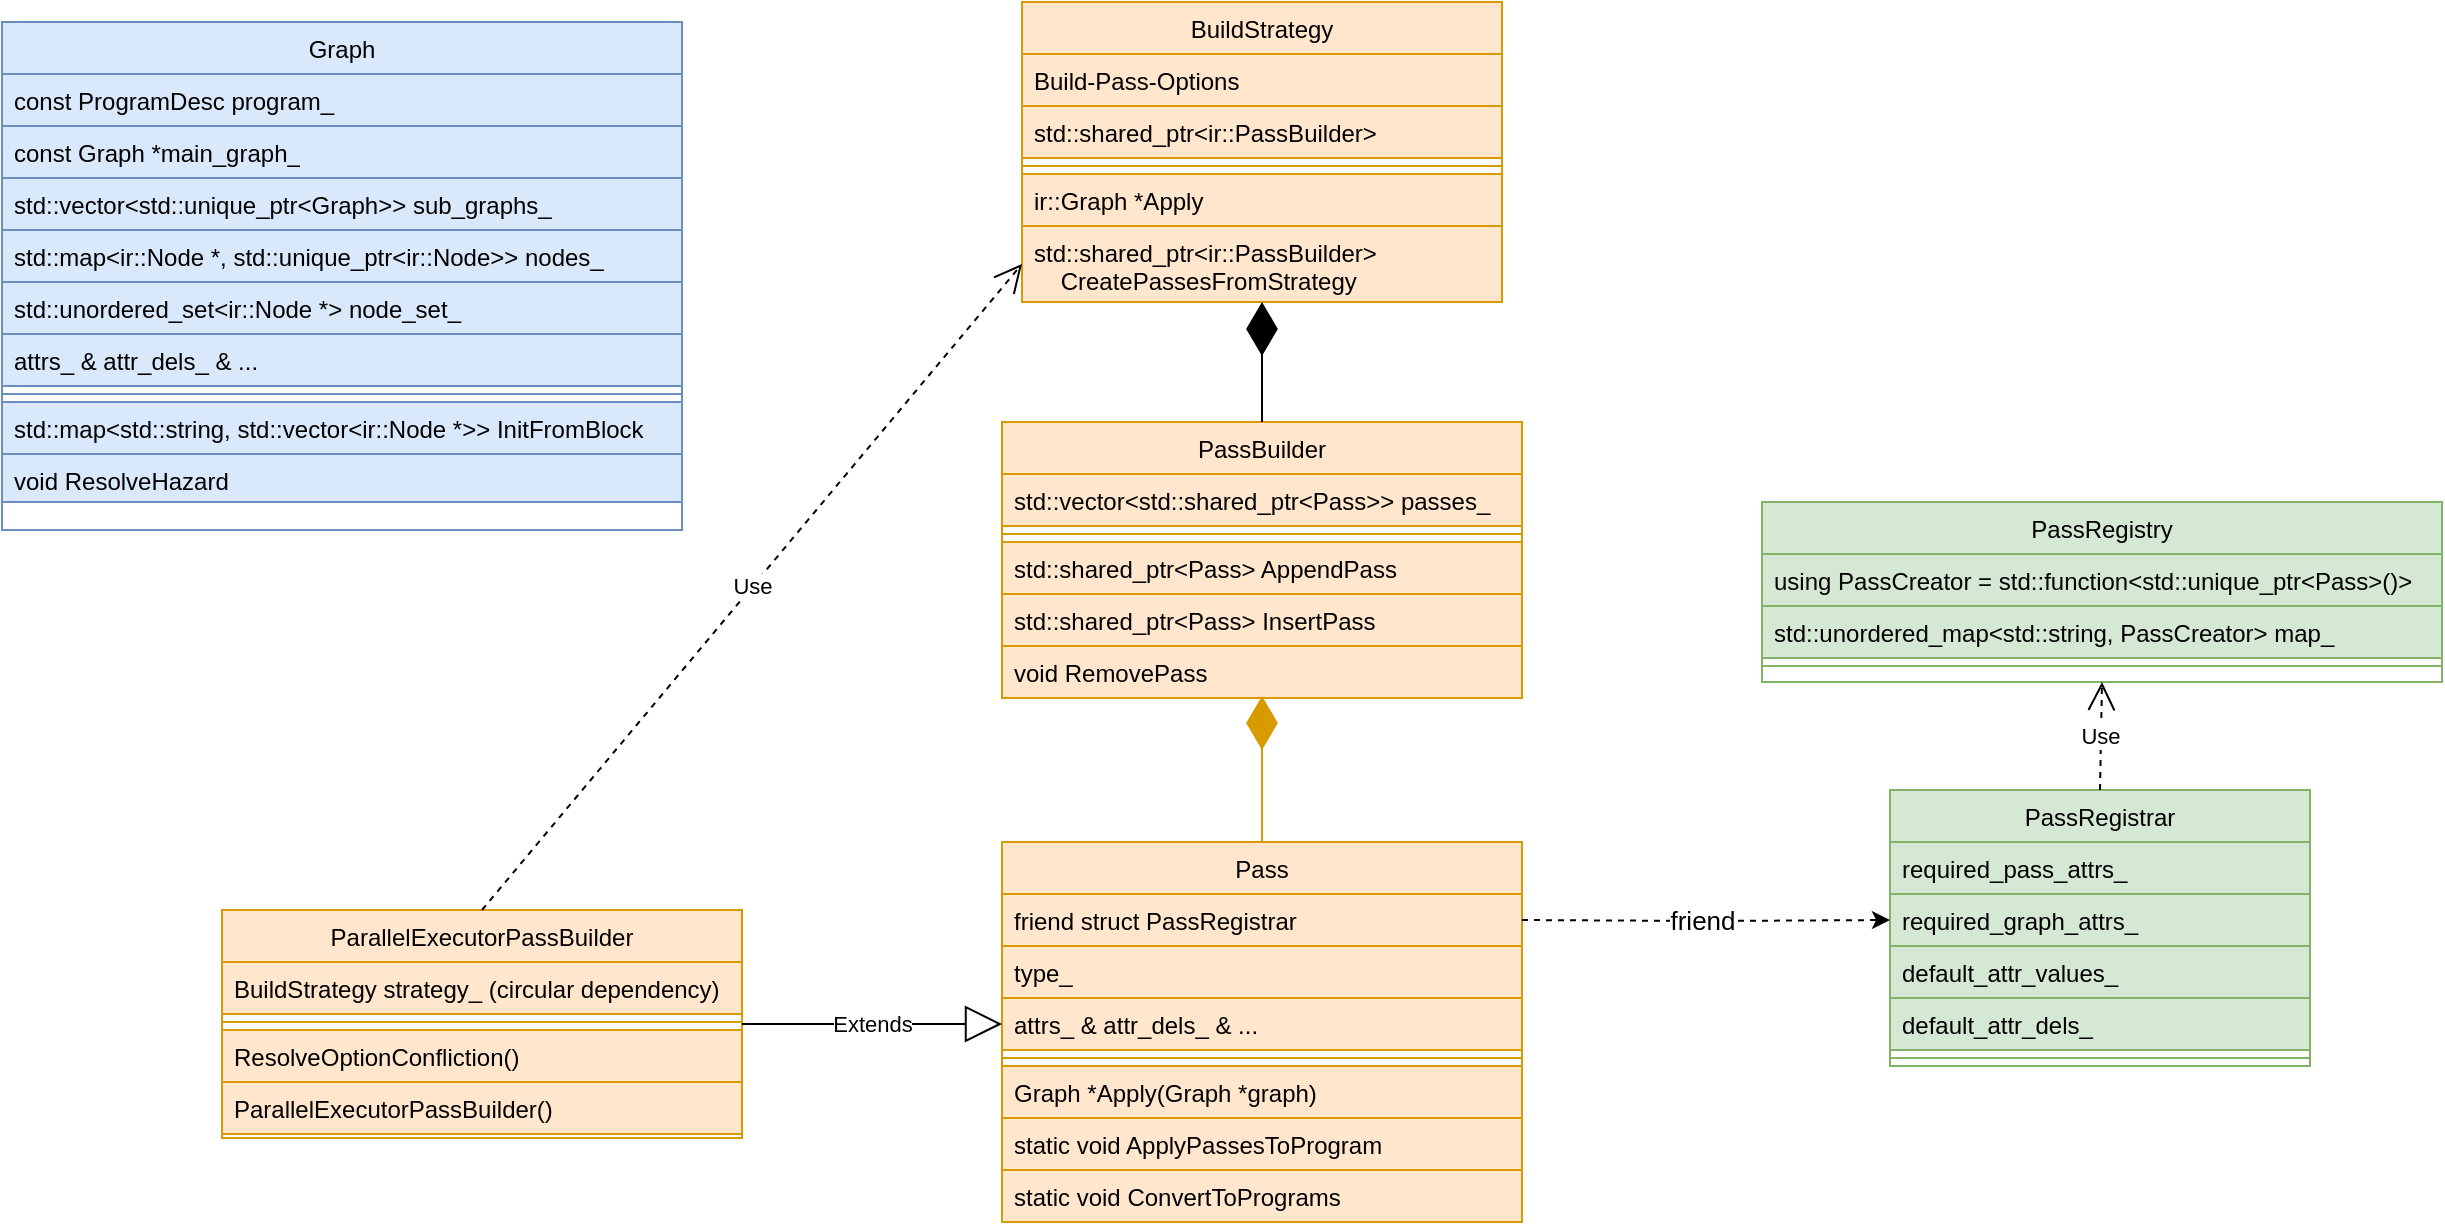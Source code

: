 <mxfile version="21.1.7" type="github">
  <diagram id="C5RBs43oDa-KdzZeNtuy" name="Page-1">
    <mxGraphModel dx="2190" dy="727" grid="1" gridSize="10" guides="1" tooltips="1" connect="1" arrows="1" fold="1" page="1" pageScale="1" pageWidth="827" pageHeight="1169" math="0" shadow="0">
      <root>
        <mxCell id="WIyWlLk6GJQsqaUBKTNV-0" />
        <mxCell id="WIyWlLk6GJQsqaUBKTNV-1" parent="WIyWlLk6GJQsqaUBKTNV-0" />
        <mxCell id="zkfFHV4jXpPFQw0GAbJ--0" value="BuildStrategy" style="swimlane;fontStyle=0;align=center;verticalAlign=top;childLayout=stackLayout;horizontal=1;startSize=26;horizontalStack=0;resizeParent=1;resizeLast=0;collapsible=1;marginBottom=0;rounded=0;shadow=0;strokeWidth=1;fillColor=#ffe6cc;strokeColor=#d79b00;" parent="WIyWlLk6GJQsqaUBKTNV-1" vertex="1">
          <mxGeometry x="260" y="40" width="240" height="150" as="geometry">
            <mxRectangle x="230" y="140" width="160" height="26" as="alternateBounds" />
          </mxGeometry>
        </mxCell>
        <mxCell id="zkfFHV4jXpPFQw0GAbJ--1" value="Build-Pass-Options" style="text;align=left;verticalAlign=top;spacingLeft=4;spacingRight=4;overflow=hidden;rotatable=0;points=[[0,0.5],[1,0.5]];portConstraint=eastwest;fillColor=#ffe6cc;strokeColor=#d79b00;" parent="zkfFHV4jXpPFQw0GAbJ--0" vertex="1">
          <mxGeometry y="26" width="240" height="26" as="geometry" />
        </mxCell>
        <mxCell id="zkfFHV4jXpPFQw0GAbJ--3" value="std::shared_ptr&amp;lt;ir::PassBuilder&amp;gt;" style="text;align=left;verticalAlign=top;spacingLeft=4;spacingRight=4;overflow=hidden;rotatable=0;points=[[0,0.5],[1,0.5]];portConstraint=eastwest;rounded=0;shadow=0;html=1;fillColor=#ffe6cc;strokeColor=#d79b00;" parent="zkfFHV4jXpPFQw0GAbJ--0" vertex="1">
          <mxGeometry y="52" width="240" height="26" as="geometry" />
        </mxCell>
        <mxCell id="zkfFHV4jXpPFQw0GAbJ--4" value="" style="line;html=1;strokeWidth=1;align=left;verticalAlign=middle;spacingTop=-1;spacingLeft=3;spacingRight=3;rotatable=0;labelPosition=right;points=[];portConstraint=eastwest;fillColor=#ffe6cc;strokeColor=#d79b00;" parent="zkfFHV4jXpPFQw0GAbJ--0" vertex="1">
          <mxGeometry y="78" width="240" height="8" as="geometry" />
        </mxCell>
        <mxCell id="zkfFHV4jXpPFQw0GAbJ--5" value="ir::Graph *Apply" style="text;align=left;verticalAlign=top;spacingLeft=4;spacingRight=4;overflow=hidden;rotatable=0;points=[[0,0.5],[1,0.5]];portConstraint=eastwest;html=1;fillColor=#ffe6cc;strokeColor=#d79b00;" parent="zkfFHV4jXpPFQw0GAbJ--0" vertex="1">
          <mxGeometry y="86" width="240" height="26" as="geometry" />
        </mxCell>
        <mxCell id="vt0kdn2ONSh6rzozrYC7-0" value="std::shared_ptr&amp;lt;ir::PassBuilder&amp;gt; &lt;br&gt;&amp;nbsp; &amp;nbsp; CreatePassesFromStrategy" style="text;align=left;verticalAlign=top;spacingLeft=4;spacingRight=4;overflow=hidden;rotatable=0;points=[[0,0.5],[1,0.5]];portConstraint=eastwest;html=1;fillColor=#ffe6cc;strokeColor=#d79b00;" vertex="1" parent="zkfFHV4jXpPFQw0GAbJ--0">
          <mxGeometry y="112" width="240" height="38" as="geometry" />
        </mxCell>
        <mxCell id="zkfFHV4jXpPFQw0GAbJ--6" value="PassBuilder" style="swimlane;fontStyle=0;align=center;verticalAlign=top;childLayout=stackLayout;horizontal=1;startSize=26;horizontalStack=0;resizeParent=1;resizeLast=0;collapsible=1;marginBottom=0;rounded=0;shadow=0;strokeWidth=1;fillColor=#ffe6cc;strokeColor=#d79b00;" parent="WIyWlLk6GJQsqaUBKTNV-1" vertex="1">
          <mxGeometry x="250" y="250" width="260" height="138" as="geometry">
            <mxRectangle x="130" y="380" width="160" height="26" as="alternateBounds" />
          </mxGeometry>
        </mxCell>
        <mxCell id="zkfFHV4jXpPFQw0GAbJ--7" value="std::vector&lt;std::shared_ptr&lt;Pass&gt;&gt; passes_" style="text;align=left;verticalAlign=top;spacingLeft=4;spacingRight=4;overflow=hidden;rotatable=0;points=[[0,0.5],[1,0.5]];portConstraint=eastwest;fillColor=#ffe6cc;strokeColor=#d79b00;" parent="zkfFHV4jXpPFQw0GAbJ--6" vertex="1">
          <mxGeometry y="26" width="260" height="26" as="geometry" />
        </mxCell>
        <mxCell id="zkfFHV4jXpPFQw0GAbJ--9" value="" style="line;html=1;strokeWidth=1;align=left;verticalAlign=middle;spacingTop=-1;spacingLeft=3;spacingRight=3;rotatable=0;labelPosition=right;points=[];portConstraint=eastwest;fillColor=#ffe6cc;strokeColor=#d79b00;" parent="zkfFHV4jXpPFQw0GAbJ--6" vertex="1">
          <mxGeometry y="52" width="260" height="8" as="geometry" />
        </mxCell>
        <mxCell id="zkfFHV4jXpPFQw0GAbJ--10" value="std::shared_ptr&lt;Pass&gt; AppendPass" style="text;align=left;verticalAlign=top;spacingLeft=4;spacingRight=4;overflow=hidden;rotatable=0;points=[[0,0.5],[1,0.5]];portConstraint=eastwest;fontStyle=0;fillColor=#ffe6cc;strokeColor=#d79b00;" parent="zkfFHV4jXpPFQw0GAbJ--6" vertex="1">
          <mxGeometry y="60" width="260" height="26" as="geometry" />
        </mxCell>
        <mxCell id="zkfFHV4jXpPFQw0GAbJ--11" value="std::shared_ptr&lt;Pass&gt; InsertPass" style="text;align=left;verticalAlign=top;spacingLeft=4;spacingRight=4;overflow=hidden;rotatable=0;points=[[0,0.5],[1,0.5]];portConstraint=eastwest;fillColor=#ffe6cc;strokeColor=#d79b00;" parent="zkfFHV4jXpPFQw0GAbJ--6" vertex="1">
          <mxGeometry y="86" width="260" height="26" as="geometry" />
        </mxCell>
        <mxCell id="vt0kdn2ONSh6rzozrYC7-2" value="void RemovePass" style="text;align=left;verticalAlign=top;spacingLeft=4;spacingRight=4;overflow=hidden;rotatable=0;points=[[0,0.5],[1,0.5]];portConstraint=eastwest;fillColor=#ffe6cc;strokeColor=#d79b00;" vertex="1" parent="zkfFHV4jXpPFQw0GAbJ--6">
          <mxGeometry y="112" width="260" height="26" as="geometry" />
        </mxCell>
        <mxCell id="vt0kdn2ONSh6rzozrYC7-1" value="" style="endArrow=diamondThin;endFill=1;endSize=24;html=1;rounded=0;entryX=0.5;entryY=1;entryDx=0;entryDy=0;exitX=0.5;exitY=0;exitDx=0;exitDy=0;" edge="1" parent="WIyWlLk6GJQsqaUBKTNV-1" source="zkfFHV4jXpPFQw0GAbJ--6" target="zkfFHV4jXpPFQw0GAbJ--0">
          <mxGeometry width="160" relative="1" as="geometry">
            <mxPoint x="380" y="270" as="sourcePoint" />
            <mxPoint x="520" y="330" as="targetPoint" />
          </mxGeometry>
        </mxCell>
        <mxCell id="vt0kdn2ONSh6rzozrYC7-3" value="" style="endArrow=diamondThin;endFill=1;endSize=24;html=1;rounded=0;entryX=0.5;entryY=0.962;entryDx=0;entryDy=0;entryPerimeter=0;exitX=0.5;exitY=0;exitDx=0;exitDy=0;fillColor=#ffe6cc;strokeColor=#d79b00;" edge="1" parent="WIyWlLk6GJQsqaUBKTNV-1" source="vt0kdn2ONSh6rzozrYC7-4" target="vt0kdn2ONSh6rzozrYC7-2">
          <mxGeometry width="160" relative="1" as="geometry">
            <mxPoint x="380" y="460" as="sourcePoint" />
            <mxPoint x="379.5" y="450" as="targetPoint" />
          </mxGeometry>
        </mxCell>
        <mxCell id="vt0kdn2ONSh6rzozrYC7-4" value="Pass" style="swimlane;fontStyle=0;align=center;verticalAlign=top;childLayout=stackLayout;horizontal=1;startSize=26;horizontalStack=0;resizeParent=1;resizeLast=0;collapsible=1;marginBottom=0;rounded=0;shadow=0;strokeWidth=1;fillColor=#ffe6cc;strokeColor=#d79b00;" vertex="1" parent="WIyWlLk6GJQsqaUBKTNV-1">
          <mxGeometry x="250" y="460" width="260" height="190" as="geometry">
            <mxRectangle x="130" y="380" width="160" height="26" as="alternateBounds" />
          </mxGeometry>
        </mxCell>
        <mxCell id="vt0kdn2ONSh6rzozrYC7-28" value="friend struct PassRegistrar" style="text;align=left;verticalAlign=top;spacingLeft=4;spacingRight=4;overflow=hidden;rotatable=0;points=[[0,0.5],[1,0.5]];portConstraint=eastwest;fillColor=#ffe6cc;strokeColor=#d79b00;" vertex="1" parent="vt0kdn2ONSh6rzozrYC7-4">
          <mxGeometry y="26" width="260" height="26" as="geometry" />
        </mxCell>
        <mxCell id="vt0kdn2ONSh6rzozrYC7-5" value="type_" style="text;align=left;verticalAlign=top;spacingLeft=4;spacingRight=4;overflow=hidden;rotatable=0;points=[[0,0.5],[1,0.5]];portConstraint=eastwest;fillColor=#ffe6cc;strokeColor=#d79b00;" vertex="1" parent="vt0kdn2ONSh6rzozrYC7-4">
          <mxGeometry y="52" width="260" height="26" as="geometry" />
        </mxCell>
        <mxCell id="vt0kdn2ONSh6rzozrYC7-31" value="attrs_ &amp; attr_dels_ &amp; ..." style="text;align=left;verticalAlign=top;spacingLeft=4;spacingRight=4;overflow=hidden;rotatable=0;points=[[0,0.5],[1,0.5]];portConstraint=eastwest;fillColor=#ffe6cc;strokeColor=#d79b00;" vertex="1" parent="vt0kdn2ONSh6rzozrYC7-4">
          <mxGeometry y="78" width="260" height="26" as="geometry" />
        </mxCell>
        <mxCell id="vt0kdn2ONSh6rzozrYC7-6" value="" style="line;html=1;strokeWidth=1;align=left;verticalAlign=middle;spacingTop=-1;spacingLeft=3;spacingRight=3;rotatable=0;labelPosition=right;points=[];portConstraint=eastwest;fillColor=#ffe6cc;strokeColor=#d79b00;" vertex="1" parent="vt0kdn2ONSh6rzozrYC7-4">
          <mxGeometry y="104" width="260" height="8" as="geometry" />
        </mxCell>
        <mxCell id="vt0kdn2ONSh6rzozrYC7-7" value="Graph *Apply(Graph *graph)" style="text;align=left;verticalAlign=top;spacingLeft=4;spacingRight=4;overflow=hidden;rotatable=0;points=[[0,0.5],[1,0.5]];portConstraint=eastwest;fontStyle=0;fillColor=#ffe6cc;strokeColor=#d79b00;" vertex="1" parent="vt0kdn2ONSh6rzozrYC7-4">
          <mxGeometry y="112" width="260" height="26" as="geometry" />
        </mxCell>
        <mxCell id="vt0kdn2ONSh6rzozrYC7-8" value="static void ApplyPassesToProgram" style="text;align=left;verticalAlign=top;spacingLeft=4;spacingRight=4;overflow=hidden;rotatable=0;points=[[0,0.5],[1,0.5]];portConstraint=eastwest;fillColor=#ffe6cc;strokeColor=#d79b00;" vertex="1" parent="vt0kdn2ONSh6rzozrYC7-4">
          <mxGeometry y="138" width="260" height="26" as="geometry" />
        </mxCell>
        <mxCell id="vt0kdn2ONSh6rzozrYC7-9" value="static void ConvertToPrograms" style="text;align=left;verticalAlign=top;spacingLeft=4;spacingRight=4;overflow=hidden;rotatable=0;points=[[0,0.5],[1,0.5]];portConstraint=eastwest;fillColor=#ffe6cc;strokeColor=#d79b00;" vertex="1" parent="vt0kdn2ONSh6rzozrYC7-4">
          <mxGeometry y="164" width="260" height="26" as="geometry" />
        </mxCell>
        <mxCell id="vt0kdn2ONSh6rzozrYC7-12" value="PassRegistry" style="swimlane;fontStyle=0;align=center;verticalAlign=top;childLayout=stackLayout;horizontal=1;startSize=26;horizontalStack=0;resizeParent=1;resizeLast=0;collapsible=1;marginBottom=0;rounded=0;shadow=0;strokeWidth=1;fillColor=#d5e8d4;strokeColor=#82b366;" vertex="1" parent="WIyWlLk6GJQsqaUBKTNV-1">
          <mxGeometry x="630" y="290" width="340" height="90" as="geometry">
            <mxRectangle x="130" y="380" width="160" height="26" as="alternateBounds" />
          </mxGeometry>
        </mxCell>
        <mxCell id="vt0kdn2ONSh6rzozrYC7-15" value="using PassCreator = std::function&lt;std::unique_ptr&lt;Pass&gt;()&gt;" style="text;align=left;verticalAlign=top;spacingLeft=4;spacingRight=4;overflow=hidden;rotatable=0;points=[[0,0.5],[1,0.5]];portConstraint=eastwest;fillColor=#d5e8d4;strokeColor=#82b366;" vertex="1" parent="vt0kdn2ONSh6rzozrYC7-12">
          <mxGeometry y="26" width="340" height="26" as="geometry" />
        </mxCell>
        <mxCell id="vt0kdn2ONSh6rzozrYC7-13" value="std::unordered_map&lt;std::string, PassCreator&gt; map_" style="text;align=left;verticalAlign=top;spacingLeft=4;spacingRight=4;overflow=hidden;rotatable=0;points=[[0,0.5],[1,0.5]];portConstraint=eastwest;fillColor=#d5e8d4;strokeColor=#82b366;" vertex="1" parent="vt0kdn2ONSh6rzozrYC7-12">
          <mxGeometry y="52" width="340" height="26" as="geometry" />
        </mxCell>
        <mxCell id="vt0kdn2ONSh6rzozrYC7-16" value="" style="line;html=1;strokeWidth=1;align=left;verticalAlign=middle;spacingTop=-1;spacingLeft=3;spacingRight=3;rotatable=0;labelPosition=right;points=[];portConstraint=eastwest;fillColor=#d5e8d4;strokeColor=#82b366;" vertex="1" parent="vt0kdn2ONSh6rzozrYC7-12">
          <mxGeometry y="78" width="340" height="8" as="geometry" />
        </mxCell>
        <mxCell id="vt0kdn2ONSh6rzozrYC7-20" value="PassRegistrar" style="swimlane;fontStyle=0;align=center;verticalAlign=top;childLayout=stackLayout;horizontal=1;startSize=26;horizontalStack=0;resizeParent=1;resizeLast=0;collapsible=1;marginBottom=0;rounded=0;shadow=0;strokeWidth=1;fillColor=#d5e8d4;strokeColor=#82b366;" vertex="1" parent="WIyWlLk6GJQsqaUBKTNV-1">
          <mxGeometry x="694" y="434" width="210" height="138" as="geometry">
            <mxRectangle x="130" y="380" width="160" height="26" as="alternateBounds" />
          </mxGeometry>
        </mxCell>
        <mxCell id="vt0kdn2ONSh6rzozrYC7-21" value="required_pass_attrs_" style="text;align=left;verticalAlign=top;spacingLeft=4;spacingRight=4;overflow=hidden;rotatable=0;points=[[0,0.5],[1,0.5]];portConstraint=eastwest;fillColor=#d5e8d4;strokeColor=#82b366;" vertex="1" parent="vt0kdn2ONSh6rzozrYC7-20">
          <mxGeometry y="26" width="210" height="26" as="geometry" />
        </mxCell>
        <mxCell id="vt0kdn2ONSh6rzozrYC7-22" value="required_graph_attrs_" style="text;align=left;verticalAlign=top;spacingLeft=4;spacingRight=4;overflow=hidden;rotatable=0;points=[[0,0.5],[1,0.5]];portConstraint=eastwest;fillColor=#d5e8d4;strokeColor=#82b366;" vertex="1" parent="vt0kdn2ONSh6rzozrYC7-20">
          <mxGeometry y="52" width="210" height="26" as="geometry" />
        </mxCell>
        <mxCell id="vt0kdn2ONSh6rzozrYC7-26" value="default_attr_values_" style="text;align=left;verticalAlign=top;spacingLeft=4;spacingRight=4;overflow=hidden;rotatable=0;points=[[0,0.5],[1,0.5]];portConstraint=eastwest;fillColor=#d5e8d4;strokeColor=#82b366;" vertex="1" parent="vt0kdn2ONSh6rzozrYC7-20">
          <mxGeometry y="78" width="210" height="26" as="geometry" />
        </mxCell>
        <mxCell id="vt0kdn2ONSh6rzozrYC7-27" value="default_attr_dels_" style="text;align=left;verticalAlign=top;spacingLeft=4;spacingRight=4;overflow=hidden;rotatable=0;points=[[0,0.5],[1,0.5]];portConstraint=eastwest;fillColor=#d5e8d4;strokeColor=#82b366;" vertex="1" parent="vt0kdn2ONSh6rzozrYC7-20">
          <mxGeometry y="104" width="210" height="26" as="geometry" />
        </mxCell>
        <mxCell id="vt0kdn2ONSh6rzozrYC7-23" value="" style="line;html=1;strokeWidth=1;align=left;verticalAlign=middle;spacingTop=-1;spacingLeft=3;spacingRight=3;rotatable=0;labelPosition=right;points=[];portConstraint=eastwest;fillColor=#d5e8d4;strokeColor=#82b366;" vertex="1" parent="vt0kdn2ONSh6rzozrYC7-20">
          <mxGeometry y="130" width="210" height="8" as="geometry" />
        </mxCell>
        <mxCell id="vt0kdn2ONSh6rzozrYC7-25" value="Use" style="endArrow=open;endSize=12;dashed=1;html=1;rounded=0;entryX=0.5;entryY=1;entryDx=0;entryDy=0;exitX=0.5;exitY=0;exitDx=0;exitDy=0;" edge="1" parent="WIyWlLk6GJQsqaUBKTNV-1" source="vt0kdn2ONSh6rzozrYC7-20" target="vt0kdn2ONSh6rzozrYC7-12">
          <mxGeometry width="160" relative="1" as="geometry">
            <mxPoint x="520" y="450" as="sourcePoint" />
            <mxPoint x="590" y="420" as="targetPoint" />
          </mxGeometry>
        </mxCell>
        <mxCell id="vt0kdn2ONSh6rzozrYC7-29" style="edgeStyle=orthogonalEdgeStyle;rounded=0;orthogonalLoop=1;jettySize=auto;html=1;entryX=0;entryY=0.5;entryDx=0;entryDy=0;dashed=1;" edge="1" parent="WIyWlLk6GJQsqaUBKTNV-1" target="vt0kdn2ONSh6rzozrYC7-22">
          <mxGeometry relative="1" as="geometry">
            <mxPoint x="510" y="499" as="sourcePoint" />
          </mxGeometry>
        </mxCell>
        <mxCell id="vt0kdn2ONSh6rzozrYC7-30" value="friend" style="edgeLabel;html=1;align=center;verticalAlign=middle;resizable=0;points=[];fontSize=13;" vertex="1" connectable="0" parent="vt0kdn2ONSh6rzozrYC7-29">
          <mxGeometry x="0.215" y="1" relative="1" as="geometry">
            <mxPoint x="-22" y="1" as="offset" />
          </mxGeometry>
        </mxCell>
        <mxCell id="vt0kdn2ONSh6rzozrYC7-32" value="ParallelExecutorPassBuilder" style="swimlane;fontStyle=0;align=center;verticalAlign=top;childLayout=stackLayout;horizontal=1;startSize=26;horizontalStack=0;resizeParent=1;resizeLast=0;collapsible=1;marginBottom=0;rounded=0;shadow=0;strokeWidth=1;fillColor=#ffe6cc;strokeColor=#d79b00;" vertex="1" parent="WIyWlLk6GJQsqaUBKTNV-1">
          <mxGeometry x="-140" y="494" width="260" height="114" as="geometry">
            <mxRectangle x="130" y="380" width="160" height="26" as="alternateBounds" />
          </mxGeometry>
        </mxCell>
        <mxCell id="vt0kdn2ONSh6rzozrYC7-33" value="BuildStrategy strategy_ (circular dependency)" style="text;align=left;verticalAlign=top;spacingLeft=4;spacingRight=4;overflow=hidden;rotatable=0;points=[[0,0.5],[1,0.5]];portConstraint=eastwest;fillColor=#ffe6cc;strokeColor=#d79b00;" vertex="1" parent="vt0kdn2ONSh6rzozrYC7-32">
          <mxGeometry y="26" width="260" height="26" as="geometry" />
        </mxCell>
        <mxCell id="vt0kdn2ONSh6rzozrYC7-36" value="" style="line;html=1;strokeWidth=1;align=left;verticalAlign=middle;spacingTop=-1;spacingLeft=3;spacingRight=3;rotatable=0;labelPosition=right;points=[];portConstraint=eastwest;fillColor=#ffe6cc;strokeColor=#d79b00;" vertex="1" parent="vt0kdn2ONSh6rzozrYC7-32">
          <mxGeometry y="52" width="260" height="8" as="geometry" />
        </mxCell>
        <mxCell id="vt0kdn2ONSh6rzozrYC7-37" value="ResolveOptionConfliction()" style="text;align=left;verticalAlign=top;spacingLeft=4;spacingRight=4;overflow=hidden;rotatable=0;points=[[0,0.5],[1,0.5]];portConstraint=eastwest;fontStyle=0;fillColor=#ffe6cc;strokeColor=#d79b00;" vertex="1" parent="vt0kdn2ONSh6rzozrYC7-32">
          <mxGeometry y="60" width="260" height="26" as="geometry" />
        </mxCell>
        <mxCell id="vt0kdn2ONSh6rzozrYC7-38" value="ParallelExecutorPassBuilder()" style="text;align=left;verticalAlign=top;spacingLeft=4;spacingRight=4;overflow=hidden;rotatable=0;points=[[0,0.5],[1,0.5]];portConstraint=eastwest;fillColor=#ffe6cc;strokeColor=#d79b00;" vertex="1" parent="vt0kdn2ONSh6rzozrYC7-32">
          <mxGeometry y="86" width="260" height="26" as="geometry" />
        </mxCell>
        <mxCell id="vt0kdn2ONSh6rzozrYC7-41" value="Extends" style="endArrow=block;endSize=16;endFill=0;html=1;rounded=0;entryX=0;entryY=0.5;entryDx=0;entryDy=0;exitX=1;exitY=0.5;exitDx=0;exitDy=0;" edge="1" parent="WIyWlLk6GJQsqaUBKTNV-1" source="vt0kdn2ONSh6rzozrYC7-32" target="vt0kdn2ONSh6rzozrYC7-31">
          <mxGeometry width="160" relative="1" as="geometry">
            <mxPoint x="110" y="460" as="sourcePoint" />
            <mxPoint x="270" y="460" as="targetPoint" />
          </mxGeometry>
        </mxCell>
        <mxCell id="vt0kdn2ONSh6rzozrYC7-43" value="Use" style="endArrow=open;endSize=12;dashed=1;html=1;rounded=0;entryX=0;entryY=0.5;entryDx=0;entryDy=0;exitX=0.5;exitY=0;exitDx=0;exitDy=0;" edge="1" parent="WIyWlLk6GJQsqaUBKTNV-1" source="vt0kdn2ONSh6rzozrYC7-32" target="vt0kdn2ONSh6rzozrYC7-0">
          <mxGeometry width="160" relative="1" as="geometry">
            <mxPoint x="150" y="320" as="sourcePoint" />
            <mxPoint x="310" y="320" as="targetPoint" />
          </mxGeometry>
        </mxCell>
        <mxCell id="vt0kdn2ONSh6rzozrYC7-44" value="Graph" style="swimlane;fontStyle=0;align=center;verticalAlign=top;childLayout=stackLayout;horizontal=1;startSize=26;horizontalStack=0;resizeParent=1;resizeLast=0;collapsible=1;marginBottom=0;rounded=0;shadow=0;strokeWidth=1;fillColor=#dae8fc;strokeColor=#6c8ebf;" vertex="1" parent="WIyWlLk6GJQsqaUBKTNV-1">
          <mxGeometry x="-250" y="50" width="340" height="254" as="geometry">
            <mxRectangle x="230" y="140" width="160" height="26" as="alternateBounds" />
          </mxGeometry>
        </mxCell>
        <mxCell id="vt0kdn2ONSh6rzozrYC7-45" value="const ProgramDesc program_" style="text;align=left;verticalAlign=top;spacingLeft=4;spacingRight=4;overflow=hidden;rotatable=0;points=[[0,0.5],[1,0.5]];portConstraint=eastwest;fillColor=#dae8fc;strokeColor=#6c8ebf;" vertex="1" parent="vt0kdn2ONSh6rzozrYC7-44">
          <mxGeometry y="26" width="340" height="26" as="geometry" />
        </mxCell>
        <mxCell id="vt0kdn2ONSh6rzozrYC7-46" value="const Graph *main_graph_" style="text;align=left;verticalAlign=top;spacingLeft=4;spacingRight=4;overflow=hidden;rotatable=0;points=[[0,0.5],[1,0.5]];portConstraint=eastwest;rounded=0;shadow=0;html=1;fillColor=#dae8fc;strokeColor=#6c8ebf;" vertex="1" parent="vt0kdn2ONSh6rzozrYC7-44">
          <mxGeometry y="52" width="340" height="26" as="geometry" />
        </mxCell>
        <mxCell id="vt0kdn2ONSh6rzozrYC7-50" value="std::vector&amp;lt;std::unique_ptr&amp;lt;Graph&amp;gt;&amp;gt; sub_graphs_" style="text;align=left;verticalAlign=top;spacingLeft=4;spacingRight=4;overflow=hidden;rotatable=0;points=[[0,0.5],[1,0.5]];portConstraint=eastwest;rounded=0;shadow=0;html=1;fillColor=#dae8fc;strokeColor=#6c8ebf;" vertex="1" parent="vt0kdn2ONSh6rzozrYC7-44">
          <mxGeometry y="78" width="340" height="26" as="geometry" />
        </mxCell>
        <mxCell id="vt0kdn2ONSh6rzozrYC7-51" value="std::map&amp;lt;ir::Node *, std::unique_ptr&amp;lt;ir::Node&amp;gt;&amp;gt; nodes_" style="text;align=left;verticalAlign=top;spacingLeft=4;spacingRight=4;overflow=hidden;rotatable=0;points=[[0,0.5],[1,0.5]];portConstraint=eastwest;rounded=0;shadow=0;html=1;fillColor=#dae8fc;strokeColor=#6c8ebf;" vertex="1" parent="vt0kdn2ONSh6rzozrYC7-44">
          <mxGeometry y="104" width="340" height="26" as="geometry" />
        </mxCell>
        <mxCell id="vt0kdn2ONSh6rzozrYC7-52" value="std::unordered_set&amp;lt;ir::Node *&amp;gt; node_set_" style="text;align=left;verticalAlign=top;spacingLeft=4;spacingRight=4;overflow=hidden;rotatable=0;points=[[0,0.5],[1,0.5]];portConstraint=eastwest;rounded=0;shadow=0;html=1;fillColor=#dae8fc;strokeColor=#6c8ebf;" vertex="1" parent="vt0kdn2ONSh6rzozrYC7-44">
          <mxGeometry y="130" width="340" height="26" as="geometry" />
        </mxCell>
        <mxCell id="vt0kdn2ONSh6rzozrYC7-53" value="attrs_ &amp;amp; attr_dels_ &amp;amp; ..." style="text;align=left;verticalAlign=top;spacingLeft=4;spacingRight=4;overflow=hidden;rotatable=0;points=[[0,0.5],[1,0.5]];portConstraint=eastwest;rounded=0;shadow=0;html=1;fillColor=#dae8fc;strokeColor=#6c8ebf;" vertex="1" parent="vt0kdn2ONSh6rzozrYC7-44">
          <mxGeometry y="156" width="340" height="26" as="geometry" />
        </mxCell>
        <mxCell id="vt0kdn2ONSh6rzozrYC7-47" value="" style="line;html=1;strokeWidth=1;align=left;verticalAlign=middle;spacingTop=-1;spacingLeft=3;spacingRight=3;rotatable=0;labelPosition=right;points=[];portConstraint=eastwest;fillColor=#dae8fc;strokeColor=#6c8ebf;" vertex="1" parent="vt0kdn2ONSh6rzozrYC7-44">
          <mxGeometry y="182" width="340" height="8" as="geometry" />
        </mxCell>
        <mxCell id="vt0kdn2ONSh6rzozrYC7-48" value="std::map&amp;lt;std::string, std::vector&amp;lt;ir::Node *&amp;gt;&amp;gt; InitFromBlock" style="text;align=left;verticalAlign=top;spacingLeft=4;spacingRight=4;overflow=hidden;rotatable=0;points=[[0,0.5],[1,0.5]];portConstraint=eastwest;html=1;fillColor=#dae8fc;strokeColor=#6c8ebf;" vertex="1" parent="vt0kdn2ONSh6rzozrYC7-44">
          <mxGeometry y="190" width="340" height="26" as="geometry" />
        </mxCell>
        <mxCell id="vt0kdn2ONSh6rzozrYC7-49" value="void ResolveHazard" style="text;align=left;verticalAlign=top;spacingLeft=4;spacingRight=4;overflow=hidden;rotatable=0;points=[[0,0.5],[1,0.5]];portConstraint=eastwest;html=1;fillColor=#dae8fc;strokeColor=#6c8ebf;" vertex="1" parent="vt0kdn2ONSh6rzozrYC7-44">
          <mxGeometry y="216" width="340" height="24" as="geometry" />
        </mxCell>
      </root>
    </mxGraphModel>
  </diagram>
</mxfile>
